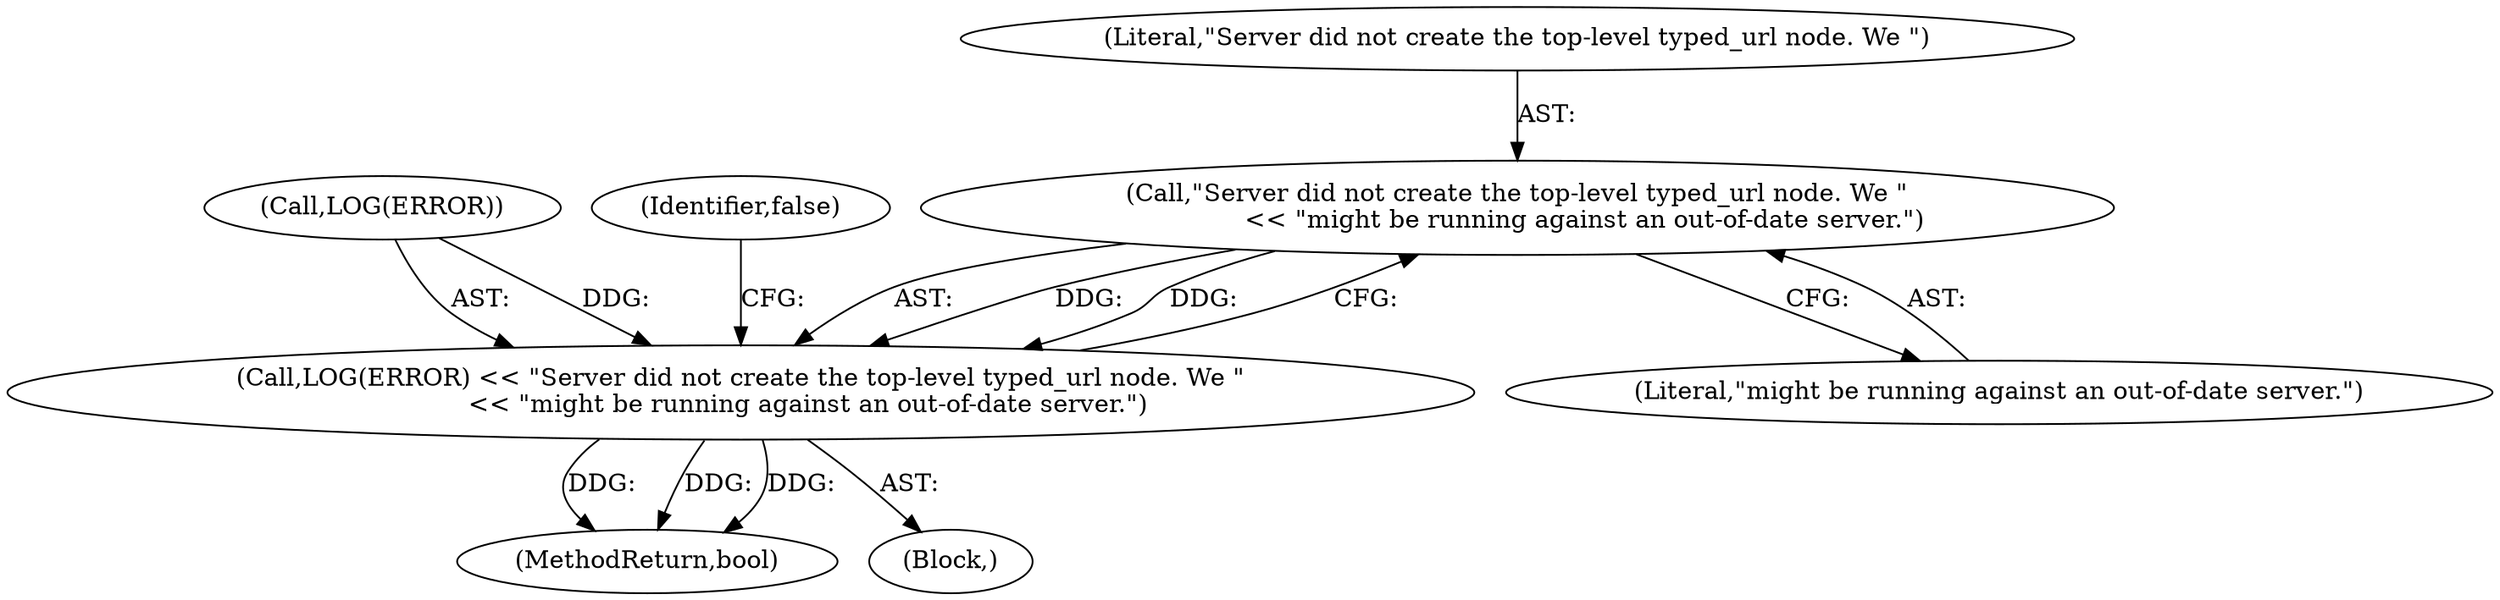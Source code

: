 digraph "0_Chrome_f837b6744eb9ca9d8e4f2e93d9118bf787ca5e24@API" {
"1000178" [label="(Call,\"Server did not create the top-level typed_url node. We \"\n                 << \"might be running against an out-of-date server.\")"];
"1000175" [label="(Call,LOG(ERROR) << \"Server did not create the top-level typed_url node. We \"\n                 << \"might be running against an out-of-date server.\")"];
"1000175" [label="(Call,LOG(ERROR) << \"Server did not create the top-level typed_url node. We \"\n                 << \"might be running against an out-of-date server.\")"];
"1000176" [label="(Call,LOG(ERROR))"];
"1000180" [label="(Literal,\"might be running against an out-of-date server.\")"];
"1000468" [label="(MethodReturn,bool)"];
"1000174" [label="(Block,)"];
"1000178" [label="(Call,\"Server did not create the top-level typed_url node. We \"\n                 << \"might be running against an out-of-date server.\")"];
"1000179" [label="(Literal,\"Server did not create the top-level typed_url node. We \")"];
"1000182" [label="(Identifier,false)"];
"1000178" -> "1000175"  [label="AST: "];
"1000178" -> "1000180"  [label="CFG: "];
"1000179" -> "1000178"  [label="AST: "];
"1000180" -> "1000178"  [label="AST: "];
"1000175" -> "1000178"  [label="CFG: "];
"1000178" -> "1000175"  [label="DDG: "];
"1000178" -> "1000175"  [label="DDG: "];
"1000175" -> "1000174"  [label="AST: "];
"1000176" -> "1000175"  [label="AST: "];
"1000182" -> "1000175"  [label="CFG: "];
"1000175" -> "1000468"  [label="DDG: "];
"1000175" -> "1000468"  [label="DDG: "];
"1000175" -> "1000468"  [label="DDG: "];
"1000176" -> "1000175"  [label="DDG: "];
}
